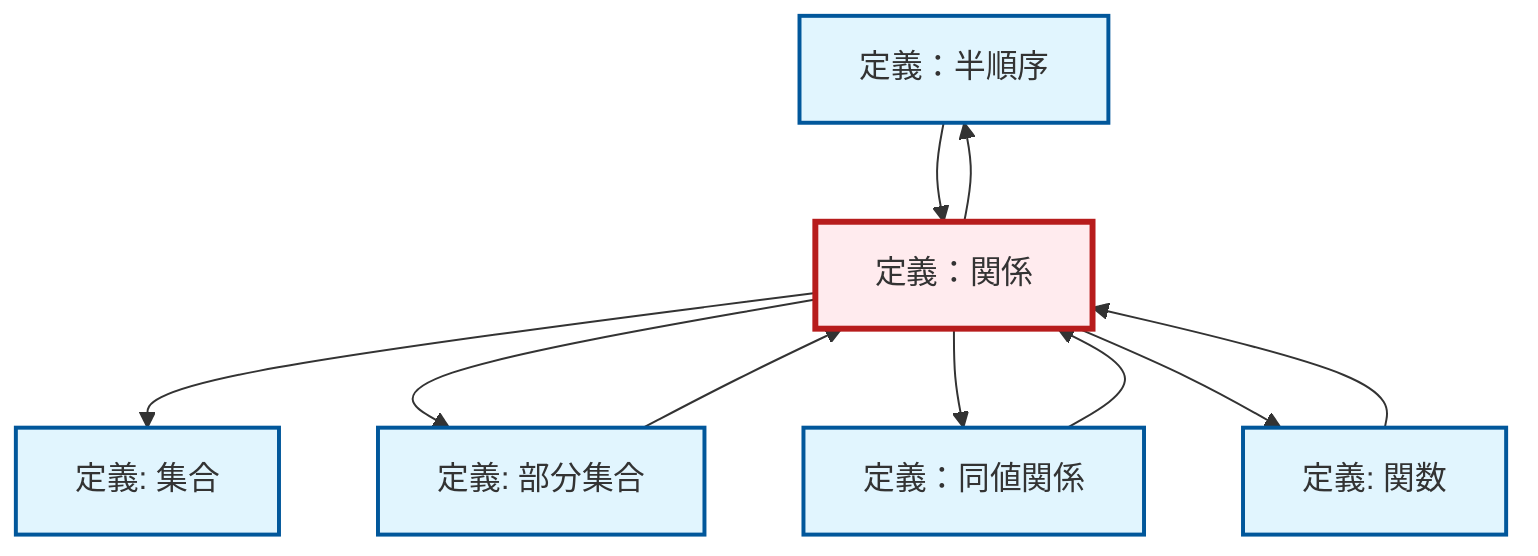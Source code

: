 graph TD
    classDef definition fill:#e1f5fe,stroke:#01579b,stroke-width:2px
    classDef theorem fill:#f3e5f5,stroke:#4a148c,stroke-width:2px
    classDef axiom fill:#fff3e0,stroke:#e65100,stroke-width:2px
    classDef example fill:#e8f5e9,stroke:#1b5e20,stroke-width:2px
    classDef current fill:#ffebee,stroke:#b71c1c,stroke-width:3px
    def-partial-order["定義：半順序"]:::definition
    def-function["定義: 関数"]:::definition
    def-subset["定義: 部分集合"]:::definition
    def-relation["定義：関係"]:::definition
    def-set["定義: 集合"]:::definition
    def-equivalence-relation["定義：同値関係"]:::definition
    def-equivalence-relation --> def-relation
    def-function --> def-relation
    def-relation --> def-set
    def-partial-order --> def-relation
    def-relation --> def-subset
    def-relation --> def-partial-order
    def-subset --> def-relation
    def-relation --> def-equivalence-relation
    def-relation --> def-function
    class def-relation current